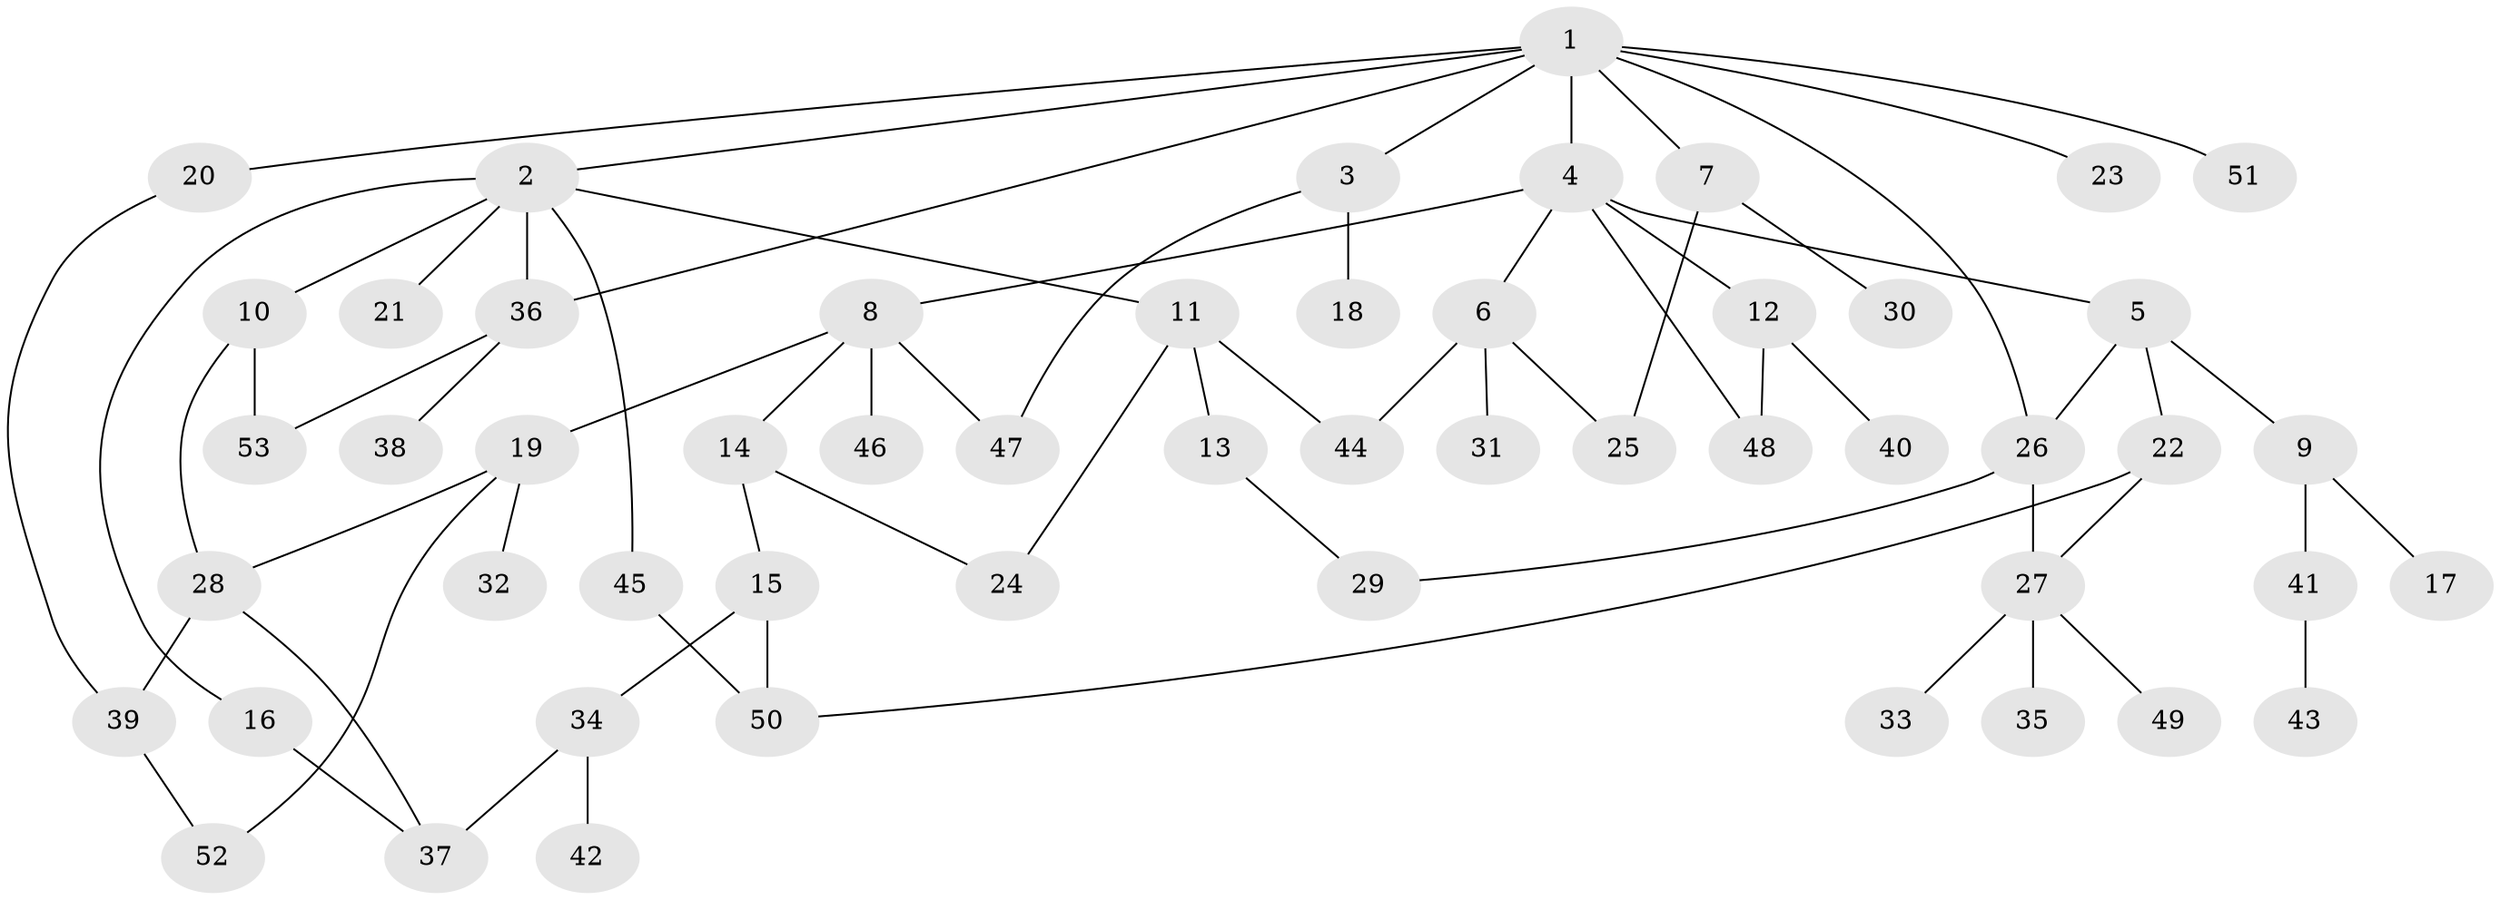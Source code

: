 // Generated by graph-tools (version 1.1) at 2025/42/03/09/25 04:42:55]
// undirected, 53 vertices, 69 edges
graph export_dot {
graph [start="1"]
  node [color=gray90,style=filled];
  1;
  2;
  3;
  4;
  5;
  6;
  7;
  8;
  9;
  10;
  11;
  12;
  13;
  14;
  15;
  16;
  17;
  18;
  19;
  20;
  21;
  22;
  23;
  24;
  25;
  26;
  27;
  28;
  29;
  30;
  31;
  32;
  33;
  34;
  35;
  36;
  37;
  38;
  39;
  40;
  41;
  42;
  43;
  44;
  45;
  46;
  47;
  48;
  49;
  50;
  51;
  52;
  53;
  1 -- 2;
  1 -- 3;
  1 -- 4;
  1 -- 7;
  1 -- 20;
  1 -- 23;
  1 -- 51;
  1 -- 26;
  1 -- 36;
  2 -- 10;
  2 -- 11;
  2 -- 16;
  2 -- 21;
  2 -- 36;
  2 -- 45;
  3 -- 18;
  3 -- 47;
  4 -- 5;
  4 -- 6;
  4 -- 8;
  4 -- 12;
  4 -- 48;
  5 -- 9;
  5 -- 22;
  5 -- 26;
  6 -- 31;
  6 -- 44;
  6 -- 25;
  7 -- 25;
  7 -- 30;
  8 -- 14;
  8 -- 19;
  8 -- 46;
  8 -- 47;
  9 -- 17;
  9 -- 41;
  10 -- 28;
  10 -- 53;
  11 -- 13;
  11 -- 24;
  11 -- 44;
  12 -- 40;
  12 -- 48;
  13 -- 29;
  14 -- 15;
  14 -- 24;
  15 -- 34;
  15 -- 50;
  16 -- 37;
  19 -- 32;
  19 -- 52;
  19 -- 28;
  20 -- 39;
  22 -- 27;
  22 -- 50;
  26 -- 27;
  26 -- 29;
  27 -- 33;
  27 -- 35;
  27 -- 49;
  28 -- 37;
  28 -- 39;
  34 -- 42;
  34 -- 37;
  36 -- 38;
  36 -- 53;
  39 -- 52;
  41 -- 43;
  45 -- 50;
}
